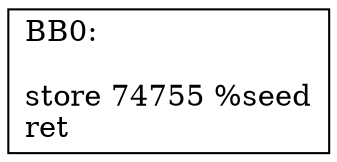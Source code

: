 digraph "CFG for 'Initrand' function" {
BB0 [shape=record, label="{BB0:\l\l
store 74755 %seed\l
ret\l
}"];
}
digraph "CFG for 'Rand' function" {
BB1 [shape=record, label="{BB1:\l\l
%1 = load %seed\l
%mul = mul %1 1309\l
%add = add %mul 13849\l
%and = and %add 65535\l
store %and %seed\l
%2 = load %seed\l
%conv = trunc %2\l
ret %conv\l
}"];
}
digraph "CFG for 'bInitarr' function" {
BB2 [shape=record, label="{BB2:\l\l
%i = alloca 1\l
%temp = alloca 1\l
call @Initrand()\lstore 0 %biggest\l
store 0 %littlest\l
store 1 %i\l
br BB3\l
}"];
BB2 -> BB3
BB3 [shape=record, label="{BB3:\l\l
%1 = load %i\l
%cmp = icmp %1 500\l
br %cmp BB11 BB4\l
}"];
BB3 -> BB4
BB3 -> BB11
BB4 [shape=record, label="{BB4:\l\l
%call = call @Rand()\l%conv = sext %call\l
store %conv %temp\l
%2 = load %temp\l
%3 = load %temp\l
%div = sdiv %3 100000\l
%mul = mul %div 100000\l
%sub = sub %2 %mul\l
%sub1 = sub %sub 50000\l
%conv2 = trunc %sub1\l
%4 = load %i\l
%idxprom = sext %4\l
%arrayidx = getelementptr %sortlist 0 %idxprom\l
store %conv2 %arrayidx\l
%5 = load %i\l
%idxprom3 = sext %5\l
%arrayidx4 = getelementptr %sortlist 0 %idxprom3\l
%6 = load %arrayidx4\l
%7 = load %biggest\l
%cmp5 = icmp %6 %7\l
br %cmp5 BB6 BB5\l
}"];
BB4 -> BB5
BB4 -> BB6
BB5 [shape=record, label="{BB5:\l\l
%8 = load %i\l
%idxprom7 = sext %8\l
%arrayidx8 = getelementptr %sortlist 0 %idxprom7\l
%9 = load %arrayidx8\l
store %9 %biggest\l
br BB9\l
}"];
BB5 -> BB9
BB6 [shape=record, label="{BB6:\l\l
%10 = load %i\l
%idxprom9 = sext %10\l
%arrayidx10 = getelementptr %sortlist 0 %idxprom9\l
%11 = load %arrayidx10\l
%12 = load %littlest\l
%cmp11 = icmp %11 %12\l
br %cmp11 BB8 BB7\l
}"];
BB6 -> BB7
BB6 -> BB8
BB7 [shape=record, label="{BB7:\l\l
%13 = load %i\l
%idxprom14 = sext %13\l
%arrayidx15 = getelementptr %sortlist 0 %idxprom14\l
%14 = load %arrayidx15\l
store %14 %littlest\l
br BB8\l
}"];
BB7 -> BB8
BB8 [shape=record, label="{BB8:\l\l
br BB9\l
}"];
BB8 -> BB9
BB9 [shape=record, label="{BB9:\l\l
br BB10\l
}"];
BB9 -> BB10
BB10 [shape=record, label="{BB10:\l\l
%15 = load %i\l
%inc = add %15 1\l
store %inc %i\l
br BB3\l
}"];
BB10 -> BB3
BB11 [shape=record, label="{BB11:\l\l
ret\l
}"];
}
digraph "CFG for 'Bubble' function" {
BB12 [shape=record, label="{BB12:\l\l
%run.addr = alloca 1\l
%i = alloca 1\l
%j = alloca 1\l
store %run %run.addr\l
call @bInitarr()\lstore 500 %top\l
br BB13\l
}"];
BB12 -> BB13
BB13 [shape=record, label="{BB13:\l\l
%1 = load %top\l
%cmp = icmp %1 1\l
br %cmp BB20 BB14\l
}"];
BB13 -> BB14
BB13 -> BB20
BB14 [shape=record, label="{BB14:\l\l
store 1 %i\l
br BB15\l
}"];
BB14 -> BB15
BB15 [shape=record, label="{BB15:\l\l
%2 = load %i\l
%3 = load %top\l
%cmp2 = icmp %2 %3\l
br %cmp2 BB19 BB16\l
}"];
BB15 -> BB16
BB15 -> BB19
BB16 [shape=record, label="{BB16:\l\l
%4 = load %i\l
%idxprom = sext %4\l
%arrayidx = getelementptr %sortlist 0 %idxprom\l
%5 = load %arrayidx\l
%6 = load %i\l
%add = add %6 1\l
%idxprom4 = sext %add\l
%arrayidx5 = getelementptr %sortlist 0 %idxprom4\l
%7 = load %arrayidx5\l
%cmp6 = icmp %5 %7\l
br %cmp6 BB18 BB17\l
}"];
BB16 -> BB17
BB16 -> BB18
BB17 [shape=record, label="{BB17:\l\l
%8 = load %i\l
%idxprom7 = sext %8\l
%arrayidx8 = getelementptr %sortlist 0 %idxprom7\l
%9 = load %arrayidx8\l
store %9 %j\l
%10 = load %i\l
%add9 = add %10 1\l
%idxprom10 = sext %add9\l
%arrayidx11 = getelementptr %sortlist 0 %idxprom10\l
%11 = load %arrayidx11\l
%12 = load %i\l
%idxprom12 = sext %12\l
%arrayidx13 = getelementptr %sortlist 0 %idxprom12\l
store %11 %arrayidx13\l
%13 = load %j\l
%14 = load %i\l
%add14 = add %14 1\l
%idxprom15 = sext %add14\l
%arrayidx16 = getelementptr %sortlist 0 %idxprom15\l
store %13 %arrayidx16\l
br BB18\l
}"];
BB17 -> BB18
BB18 [shape=record, label="{BB18:\l\l
%15 = load %i\l
%add17 = add %15 1\l
store %add17 %i\l
br BB15\l
}"];
BB18 -> BB15
BB19 [shape=record, label="{BB19:\l\l
%16 = load %top\l
%sub = sub %16 1\l
store %sub %top\l
br BB13\l
}"];
BB19 -> BB13
BB20 [shape=record, label="{BB20:\l\l
%17 = load  (%sortlist01)\l
%18 = load %littlest\l
%cmp19 = icmp %17 %18\l
br %cmp19 BB21 BB22\l
}"];
BB20 -> BB22
BB20 -> BB21
BB21 [shape=record, label="{BB21:\l\l
%19 = load  (%sortlist0500)\l
%20 = load %biggest\l
%cmp20 = icmp %19 %20\l
br %cmp20 BB23 BB22\l
}"];
BB21 -> BB22
BB21 -> BB23
BB22 [shape=record, label="{BB22:\l\l
%call = call @printf(%.str)\lbr BB23\l
}"];
BB22 -> BB23
BB23 [shape=record, label="{BB23:\l\l
%21 = load %run.addr\l
%add23 = add %21 1\l
%idxprom24 = sext %add23\l
%arrayidx25 = getelementptr %sortlist 0 %idxprom24\l
%22 = load %arrayidx25\l
%call26 = call @printf(%.str.1, %22)\lret\l
}"];
}
